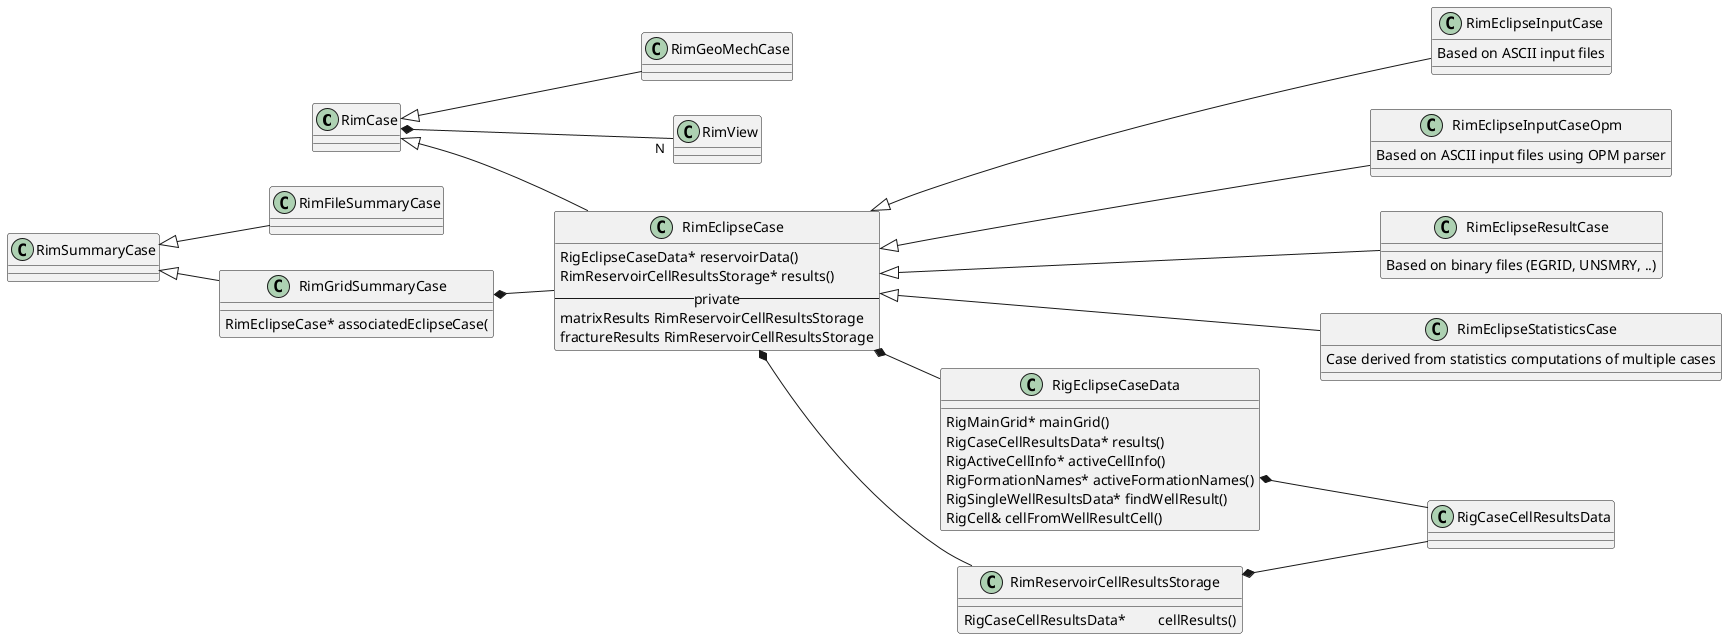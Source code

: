 @startuml
left to right direction
RimCase <|-- RimEclipseCase
RimCase <|-- RimGeoMechCase

RimEclipseCase <|--- RimEclipseInputCase
RimEclipseCase <|--- RimEclipseInputCaseOpm
RimEclipseCase <|--- RimEclipseResultCase
RimEclipseCase <|--- RimEclipseStatisticsCase

class RimEclipseInputCase {
  Based on ASCII input files
}

class RimEclipseInputCaseOpm {
  Based on ASCII input files using OPM parser
}

class RimEclipseResultCase {
  Based on binary files (EGRID, UNSMRY, ..)
}

class RimEclipseStatisticsCase {
  Case derived from statistics computations of multiple cases
}

RimCase *-- "N" RimView


class RimEclipseCase {
RigEclipseCaseData* reservoirData()
RimReservoirCellResultsStorage* results()
-- private --
matrixResults RimReservoirCellResultsStorage
fractureResults RimReservoirCellResultsStorage
}

RimEclipseCase *-- RigEclipseCaseData
RimEclipseCase *-- RimReservoirCellResultsStorage

class RigEclipseCaseData {
RigMainGrid* mainGrid()
RigCaseCellResultsData* results()
RigActiveCellInfo* activeCellInfo()
RigFormationNames* activeFormationNames()
RigSingleWellResultsData* findWellResult()
RigCell& cellFromWellResultCell()
}

RigEclipseCaseData *-- RigCaseCellResultsData


RimReservoirCellResultsStorage *-- RigCaseCellResultsData

class RimReservoirCellResultsStorage {
RigCaseCellResultsData*         cellResults()
}


RimSummaryCase <|-- RimFileSummaryCase
RimSummaryCase <|-- RimGridSummaryCase

class RimGridSummaryCase {
RimEclipseCase* associatedEclipseCase(
}



RimGridSummaryCase *-- RimEclipseCase

@enduml
